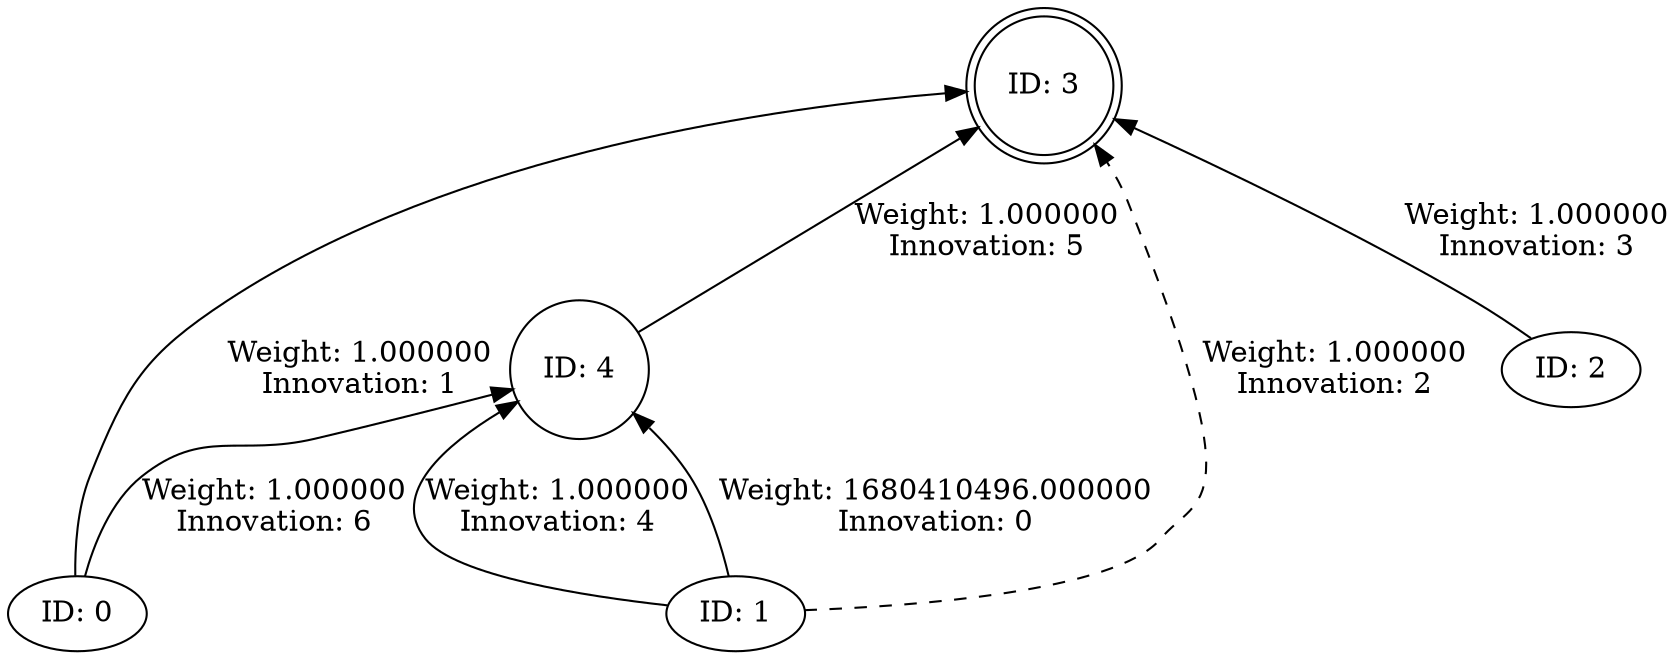 digraph Genome {
	rankdir=BT;
	0 [label="ID: 0", shape=ellipse];
	1 [label="ID: 1", shape=ellipse];
	2 [label="ID: 2", shape=ellipse];
	3 [label="ID: 3", shape=doublecircle];
	4 [label="ID: 4", shape=circle];
	0 -> 3 [label="Weight: 1.000000
Innovation: 1", style=solid];
	1 -> 3 [label="Weight: 1.000000
Innovation: 2", style=dashed];
	2 -> 3 [label="Weight: 1.000000
Innovation: 3", style=solid];
	1 -> 4 [label="Weight: 1.000000
Innovation: 4", style=solid];
	4 -> 3 [label="Weight: 1.000000
Innovation: 5", style=solid];
	0 -> 4 [label="Weight: 1.000000
Innovation: 6", style=solid];
	1 -> 4 [label="Weight: 1680410496.000000
Innovation: 0", style=solid];
}